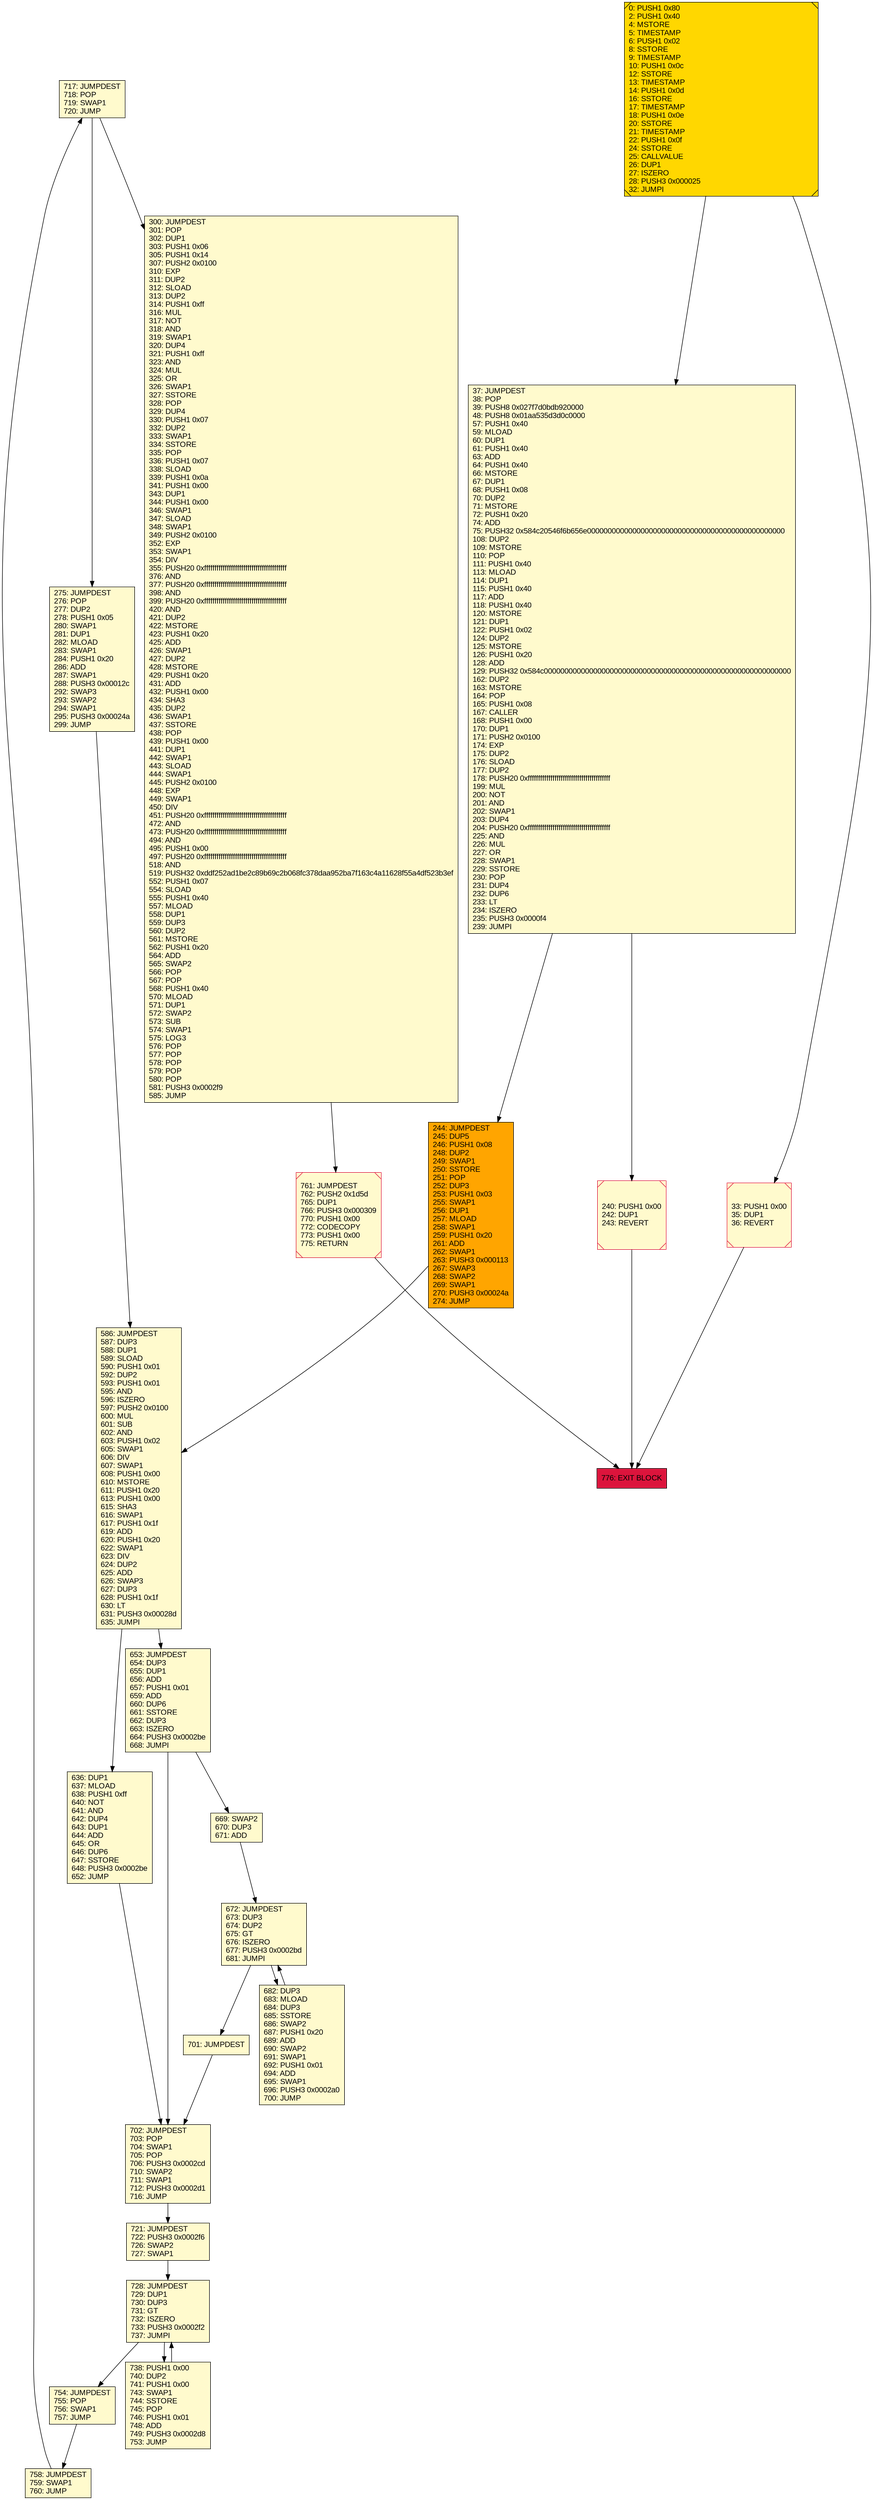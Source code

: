 digraph G {
bgcolor=transparent rankdir=UD;
node [shape=box style=filled color=black fillcolor=white fontname=arial fontcolor=black];
33 [label="33: PUSH1 0x00\l35: DUP1\l36: REVERT\l" fillcolor=lemonchiffon shape=Msquare color=crimson ];
300 [label="300: JUMPDEST\l301: POP\l302: DUP1\l303: PUSH1 0x06\l305: PUSH1 0x14\l307: PUSH2 0x0100\l310: EXP\l311: DUP2\l312: SLOAD\l313: DUP2\l314: PUSH1 0xff\l316: MUL\l317: NOT\l318: AND\l319: SWAP1\l320: DUP4\l321: PUSH1 0xff\l323: AND\l324: MUL\l325: OR\l326: SWAP1\l327: SSTORE\l328: POP\l329: DUP4\l330: PUSH1 0x07\l332: DUP2\l333: SWAP1\l334: SSTORE\l335: POP\l336: PUSH1 0x07\l338: SLOAD\l339: PUSH1 0x0a\l341: PUSH1 0x00\l343: DUP1\l344: PUSH1 0x00\l346: SWAP1\l347: SLOAD\l348: SWAP1\l349: PUSH2 0x0100\l352: EXP\l353: SWAP1\l354: DIV\l355: PUSH20 0xffffffffffffffffffffffffffffffffffffffff\l376: AND\l377: PUSH20 0xffffffffffffffffffffffffffffffffffffffff\l398: AND\l399: PUSH20 0xffffffffffffffffffffffffffffffffffffffff\l420: AND\l421: DUP2\l422: MSTORE\l423: PUSH1 0x20\l425: ADD\l426: SWAP1\l427: DUP2\l428: MSTORE\l429: PUSH1 0x20\l431: ADD\l432: PUSH1 0x00\l434: SHA3\l435: DUP2\l436: SWAP1\l437: SSTORE\l438: POP\l439: PUSH1 0x00\l441: DUP1\l442: SWAP1\l443: SLOAD\l444: SWAP1\l445: PUSH2 0x0100\l448: EXP\l449: SWAP1\l450: DIV\l451: PUSH20 0xffffffffffffffffffffffffffffffffffffffff\l472: AND\l473: PUSH20 0xffffffffffffffffffffffffffffffffffffffff\l494: AND\l495: PUSH1 0x00\l497: PUSH20 0xffffffffffffffffffffffffffffffffffffffff\l518: AND\l519: PUSH32 0xddf252ad1be2c89b69c2b068fc378daa952ba7f163c4a11628f55a4df523b3ef\l552: PUSH1 0x07\l554: SLOAD\l555: PUSH1 0x40\l557: MLOAD\l558: DUP1\l559: DUP3\l560: DUP2\l561: MSTORE\l562: PUSH1 0x20\l564: ADD\l565: SWAP2\l566: POP\l567: POP\l568: PUSH1 0x40\l570: MLOAD\l571: DUP1\l572: SWAP2\l573: SUB\l574: SWAP1\l575: LOG3\l576: POP\l577: POP\l578: POP\l579: POP\l580: POP\l581: PUSH3 0x0002f9\l585: JUMP\l" fillcolor=lemonchiffon ];
754 [label="754: JUMPDEST\l755: POP\l756: SWAP1\l757: JUMP\l" fillcolor=lemonchiffon ];
0 [label="0: PUSH1 0x80\l2: PUSH1 0x40\l4: MSTORE\l5: TIMESTAMP\l6: PUSH1 0x02\l8: SSTORE\l9: TIMESTAMP\l10: PUSH1 0x0c\l12: SSTORE\l13: TIMESTAMP\l14: PUSH1 0x0d\l16: SSTORE\l17: TIMESTAMP\l18: PUSH1 0x0e\l20: SSTORE\l21: TIMESTAMP\l22: PUSH1 0x0f\l24: SSTORE\l25: CALLVALUE\l26: DUP1\l27: ISZERO\l28: PUSH3 0x000025\l32: JUMPI\l" fillcolor=lemonchiffon shape=Msquare fillcolor=gold ];
653 [label="653: JUMPDEST\l654: DUP3\l655: DUP1\l656: ADD\l657: PUSH1 0x01\l659: ADD\l660: DUP6\l661: SSTORE\l662: DUP3\l663: ISZERO\l664: PUSH3 0x0002be\l668: JUMPI\l" fillcolor=lemonchiffon ];
758 [label="758: JUMPDEST\l759: SWAP1\l760: JUMP\l" fillcolor=lemonchiffon ];
761 [label="761: JUMPDEST\l762: PUSH2 0x1d5d\l765: DUP1\l766: PUSH3 0x000309\l770: PUSH1 0x00\l772: CODECOPY\l773: PUSH1 0x00\l775: RETURN\l" fillcolor=lemonchiffon shape=Msquare color=crimson ];
37 [label="37: JUMPDEST\l38: POP\l39: PUSH8 0x027f7d0bdb920000\l48: PUSH8 0x01aa535d3d0c0000\l57: PUSH1 0x40\l59: MLOAD\l60: DUP1\l61: PUSH1 0x40\l63: ADD\l64: PUSH1 0x40\l66: MSTORE\l67: DUP1\l68: PUSH1 0x08\l70: DUP2\l71: MSTORE\l72: PUSH1 0x20\l74: ADD\l75: PUSH32 0x584c20546f6b656e000000000000000000000000000000000000000000000000\l108: DUP2\l109: MSTORE\l110: POP\l111: PUSH1 0x40\l113: MLOAD\l114: DUP1\l115: PUSH1 0x40\l117: ADD\l118: PUSH1 0x40\l120: MSTORE\l121: DUP1\l122: PUSH1 0x02\l124: DUP2\l125: MSTORE\l126: PUSH1 0x20\l128: ADD\l129: PUSH32 0x584c000000000000000000000000000000000000000000000000000000000000\l162: DUP2\l163: MSTORE\l164: POP\l165: PUSH1 0x08\l167: CALLER\l168: PUSH1 0x00\l170: DUP1\l171: PUSH2 0x0100\l174: EXP\l175: DUP2\l176: SLOAD\l177: DUP2\l178: PUSH20 0xffffffffffffffffffffffffffffffffffffffff\l199: MUL\l200: NOT\l201: AND\l202: SWAP1\l203: DUP4\l204: PUSH20 0xffffffffffffffffffffffffffffffffffffffff\l225: AND\l226: MUL\l227: OR\l228: SWAP1\l229: SSTORE\l230: POP\l231: DUP4\l232: DUP6\l233: LT\l234: ISZERO\l235: PUSH3 0x0000f4\l239: JUMPI\l" fillcolor=lemonchiffon ];
776 [label="776: EXIT BLOCK\l" fillcolor=crimson ];
682 [label="682: DUP3\l683: MLOAD\l684: DUP3\l685: SSTORE\l686: SWAP2\l687: PUSH1 0x20\l689: ADD\l690: SWAP2\l691: SWAP1\l692: PUSH1 0x01\l694: ADD\l695: SWAP1\l696: PUSH3 0x0002a0\l700: JUMP\l" fillcolor=lemonchiffon ];
702 [label="702: JUMPDEST\l703: POP\l704: SWAP1\l705: POP\l706: PUSH3 0x0002cd\l710: SWAP2\l711: SWAP1\l712: PUSH3 0x0002d1\l716: JUMP\l" fillcolor=lemonchiffon ];
728 [label="728: JUMPDEST\l729: DUP1\l730: DUP3\l731: GT\l732: ISZERO\l733: PUSH3 0x0002f2\l737: JUMPI\l" fillcolor=lemonchiffon ];
275 [label="275: JUMPDEST\l276: POP\l277: DUP2\l278: PUSH1 0x05\l280: SWAP1\l281: DUP1\l282: MLOAD\l283: SWAP1\l284: PUSH1 0x20\l286: ADD\l287: SWAP1\l288: PUSH3 0x00012c\l292: SWAP3\l293: SWAP2\l294: SWAP1\l295: PUSH3 0x00024a\l299: JUMP\l" fillcolor=lemonchiffon ];
636 [label="636: DUP1\l637: MLOAD\l638: PUSH1 0xff\l640: NOT\l641: AND\l642: DUP4\l643: DUP1\l644: ADD\l645: OR\l646: DUP6\l647: SSTORE\l648: PUSH3 0x0002be\l652: JUMP\l" fillcolor=lemonchiffon ];
701 [label="701: JUMPDEST\l" fillcolor=lemonchiffon ];
240 [label="240: PUSH1 0x00\l242: DUP1\l243: REVERT\l" fillcolor=lemonchiffon shape=Msquare color=crimson ];
586 [label="586: JUMPDEST\l587: DUP3\l588: DUP1\l589: SLOAD\l590: PUSH1 0x01\l592: DUP2\l593: PUSH1 0x01\l595: AND\l596: ISZERO\l597: PUSH2 0x0100\l600: MUL\l601: SUB\l602: AND\l603: PUSH1 0x02\l605: SWAP1\l606: DIV\l607: SWAP1\l608: PUSH1 0x00\l610: MSTORE\l611: PUSH1 0x20\l613: PUSH1 0x00\l615: SHA3\l616: SWAP1\l617: PUSH1 0x1f\l619: ADD\l620: PUSH1 0x20\l622: SWAP1\l623: DIV\l624: DUP2\l625: ADD\l626: SWAP3\l627: DUP3\l628: PUSH1 0x1f\l630: LT\l631: PUSH3 0x00028d\l635: JUMPI\l" fillcolor=lemonchiffon ];
672 [label="672: JUMPDEST\l673: DUP3\l674: DUP2\l675: GT\l676: ISZERO\l677: PUSH3 0x0002bd\l681: JUMPI\l" fillcolor=lemonchiffon ];
721 [label="721: JUMPDEST\l722: PUSH3 0x0002f6\l726: SWAP2\l727: SWAP1\l" fillcolor=lemonchiffon ];
244 [label="244: JUMPDEST\l245: DUP5\l246: PUSH1 0x08\l248: DUP2\l249: SWAP1\l250: SSTORE\l251: POP\l252: DUP3\l253: PUSH1 0x03\l255: SWAP1\l256: DUP1\l257: MLOAD\l258: SWAP1\l259: PUSH1 0x20\l261: ADD\l262: SWAP1\l263: PUSH3 0x000113\l267: SWAP3\l268: SWAP2\l269: SWAP1\l270: PUSH3 0x00024a\l274: JUMP\l" fillcolor=orange ];
717 [label="717: JUMPDEST\l718: POP\l719: SWAP1\l720: JUMP\l" fillcolor=lemonchiffon ];
738 [label="738: PUSH1 0x00\l740: DUP2\l741: PUSH1 0x00\l743: SWAP1\l744: SSTORE\l745: POP\l746: PUSH1 0x01\l748: ADD\l749: PUSH3 0x0002d8\l753: JUMP\l" fillcolor=lemonchiffon ];
669 [label="669: SWAP2\l670: DUP3\l671: ADD\l" fillcolor=lemonchiffon ];
0 -> 33;
672 -> 701;
33 -> 776;
244 -> 586;
653 -> 702;
761 -> 776;
717 -> 275;
240 -> 776;
37 -> 244;
586 -> 636;
653 -> 669;
758 -> 717;
754 -> 758;
0 -> 37;
636 -> 702;
300 -> 761;
669 -> 672;
728 -> 754;
728 -> 738;
738 -> 728;
702 -> 721;
721 -> 728;
37 -> 240;
586 -> 653;
275 -> 586;
701 -> 702;
672 -> 682;
682 -> 672;
717 -> 300;
}